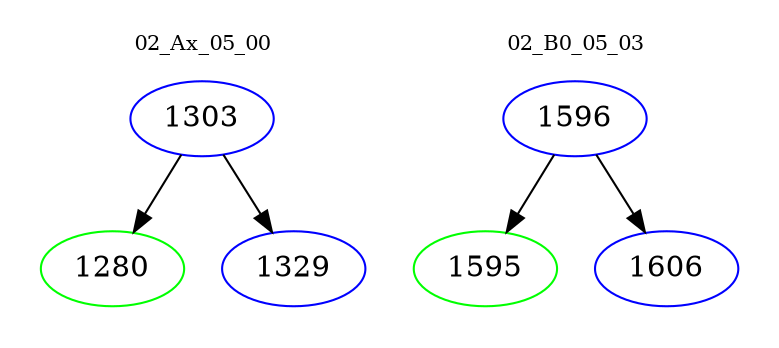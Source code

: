 digraph{
subgraph cluster_0 {
color = white
label = "02_Ax_05_00";
fontsize=10;
T0_1303 [label="1303", color="blue"]
T0_1303 -> T0_1280 [color="black"]
T0_1280 [label="1280", color="green"]
T0_1303 -> T0_1329 [color="black"]
T0_1329 [label="1329", color="blue"]
}
subgraph cluster_1 {
color = white
label = "02_B0_05_03";
fontsize=10;
T1_1596 [label="1596", color="blue"]
T1_1596 -> T1_1595 [color="black"]
T1_1595 [label="1595", color="green"]
T1_1596 -> T1_1606 [color="black"]
T1_1606 [label="1606", color="blue"]
}
}
